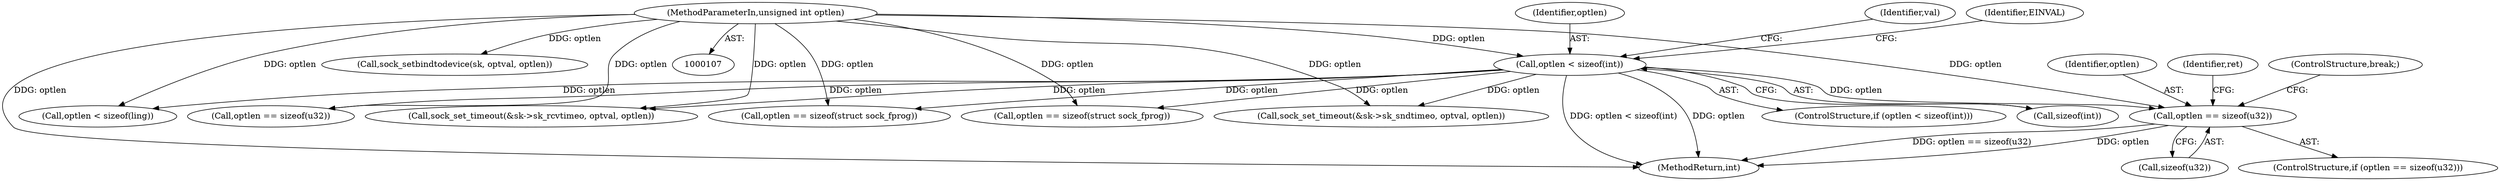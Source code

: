 digraph "0_linux_b98b0bc8c431e3ceb4b26b0dfc8db509518fb290@API" {
"1000627" [label="(Call,optlen == sizeof(u32))"];
"1000137" [label="(Call,optlen < sizeof(int))"];
"1000112" [label="(MethodParameterIn,unsigned int optlen)"];
"1000138" [label="(Identifier,optlen)"];
"1000688" [label="(Call,optlen == sizeof(u32))"];
"1000634" [label="(Identifier,ret)"];
"1000136" [label="(ControlStructure,if (optlen < sizeof(int)))"];
"1000627" [label="(Call,optlen == sizeof(u32))"];
"1000650" [label="(ControlStructure,break;)"];
"1000571" [label="(Call,sock_set_timeout(&sk->sk_rcvtimeo, optval, optlen))"];
"1000596" [label="(Call,optlen == sizeof(struct sock_fprog))"];
"1000628" [label="(Identifier,optlen)"];
"1000356" [label="(Call,optlen < sizeof(ling))"];
"1000657" [label="(Call,optlen == sizeof(struct sock_fprog))"];
"1000112" [label="(MethodParameterIn,unsigned int optlen)"];
"1000626" [label="(ControlStructure,if (optlen == sizeof(u32)))"];
"1000629" [label="(Call,sizeof(u32))"];
"1000582" [label="(Call,sock_set_timeout(&sk->sk_sndtimeo, optval, optlen))"];
"1000132" [label="(Call,sock_setbindtodevice(sk, optval, optlen))"];
"1000139" [label="(Call,sizeof(int))"];
"1000137" [label="(Call,optlen < sizeof(int))"];
"1000146" [label="(Identifier,val)"];
"1000890" [label="(MethodReturn,int)"];
"1000143" [label="(Identifier,EINVAL)"];
"1000627" -> "1000626"  [label="AST: "];
"1000627" -> "1000629"  [label="CFG: "];
"1000628" -> "1000627"  [label="AST: "];
"1000629" -> "1000627"  [label="AST: "];
"1000634" -> "1000627"  [label="CFG: "];
"1000650" -> "1000627"  [label="CFG: "];
"1000627" -> "1000890"  [label="DDG: optlen == sizeof(u32)"];
"1000627" -> "1000890"  [label="DDG: optlen"];
"1000137" -> "1000627"  [label="DDG: optlen"];
"1000112" -> "1000627"  [label="DDG: optlen"];
"1000137" -> "1000136"  [label="AST: "];
"1000137" -> "1000139"  [label="CFG: "];
"1000138" -> "1000137"  [label="AST: "];
"1000139" -> "1000137"  [label="AST: "];
"1000143" -> "1000137"  [label="CFG: "];
"1000146" -> "1000137"  [label="CFG: "];
"1000137" -> "1000890"  [label="DDG: optlen"];
"1000137" -> "1000890"  [label="DDG: optlen < sizeof(int)"];
"1000112" -> "1000137"  [label="DDG: optlen"];
"1000137" -> "1000356"  [label="DDG: optlen"];
"1000137" -> "1000571"  [label="DDG: optlen"];
"1000137" -> "1000582"  [label="DDG: optlen"];
"1000137" -> "1000596"  [label="DDG: optlen"];
"1000137" -> "1000657"  [label="DDG: optlen"];
"1000137" -> "1000688"  [label="DDG: optlen"];
"1000112" -> "1000107"  [label="AST: "];
"1000112" -> "1000890"  [label="DDG: optlen"];
"1000112" -> "1000132"  [label="DDG: optlen"];
"1000112" -> "1000356"  [label="DDG: optlen"];
"1000112" -> "1000571"  [label="DDG: optlen"];
"1000112" -> "1000582"  [label="DDG: optlen"];
"1000112" -> "1000596"  [label="DDG: optlen"];
"1000112" -> "1000657"  [label="DDG: optlen"];
"1000112" -> "1000688"  [label="DDG: optlen"];
}

